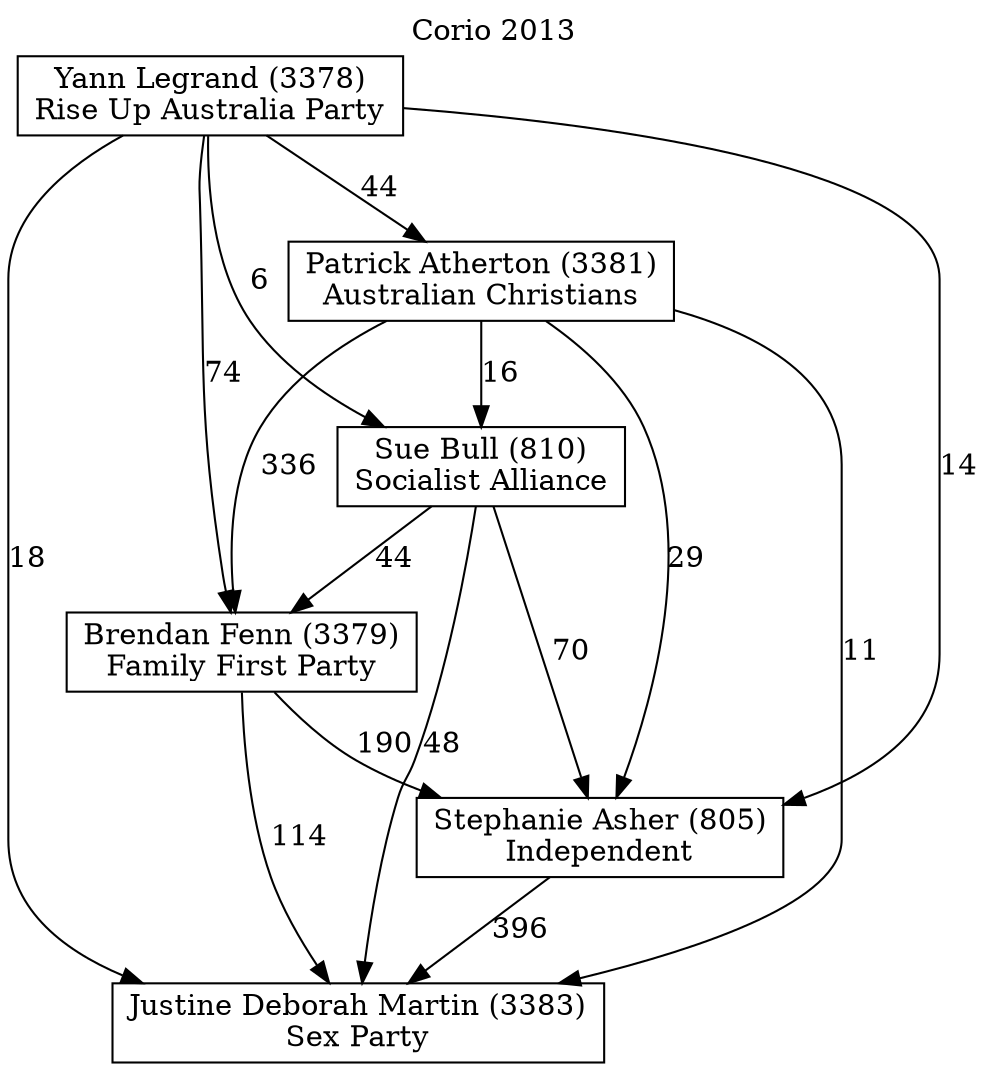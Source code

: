 // House preference flow
digraph "Justine Deborah Martin (3383)_Corio_2013" {
	graph [label="Corio 2013" labelloc=t mclimit=10]
	node [shape=box]
	"Justine Deborah Martin (3383)" [label="Justine Deborah Martin (3383)
Sex Party"]
	"Stephanie Asher (805)" [label="Stephanie Asher (805)
Independent"]
	"Brendan Fenn (3379)" [label="Brendan Fenn (3379)
Family First Party"]
	"Sue Bull (810)" [label="Sue Bull (810)
Socialist Alliance"]
	"Patrick Atherton (3381)" [label="Patrick Atherton (3381)
Australian Christians"]
	"Yann Legrand (3378)" [label="Yann Legrand (3378)
Rise Up Australia Party"]
	"Stephanie Asher (805)" -> "Justine Deborah Martin (3383)" [label=396]
	"Brendan Fenn (3379)" -> "Stephanie Asher (805)" [label=190]
	"Sue Bull (810)" -> "Brendan Fenn (3379)" [label=44]
	"Patrick Atherton (3381)" -> "Sue Bull (810)" [label=16]
	"Yann Legrand (3378)" -> "Patrick Atherton (3381)" [label=44]
	"Brendan Fenn (3379)" -> "Justine Deborah Martin (3383)" [label=114]
	"Sue Bull (810)" -> "Justine Deborah Martin (3383)" [label=48]
	"Patrick Atherton (3381)" -> "Justine Deborah Martin (3383)" [label=11]
	"Yann Legrand (3378)" -> "Justine Deborah Martin (3383)" [label=18]
	"Yann Legrand (3378)" -> "Sue Bull (810)" [label=6]
	"Patrick Atherton (3381)" -> "Brendan Fenn (3379)" [label=336]
	"Yann Legrand (3378)" -> "Brendan Fenn (3379)" [label=74]
	"Sue Bull (810)" -> "Stephanie Asher (805)" [label=70]
	"Patrick Atherton (3381)" -> "Stephanie Asher (805)" [label=29]
	"Yann Legrand (3378)" -> "Stephanie Asher (805)" [label=14]
}
